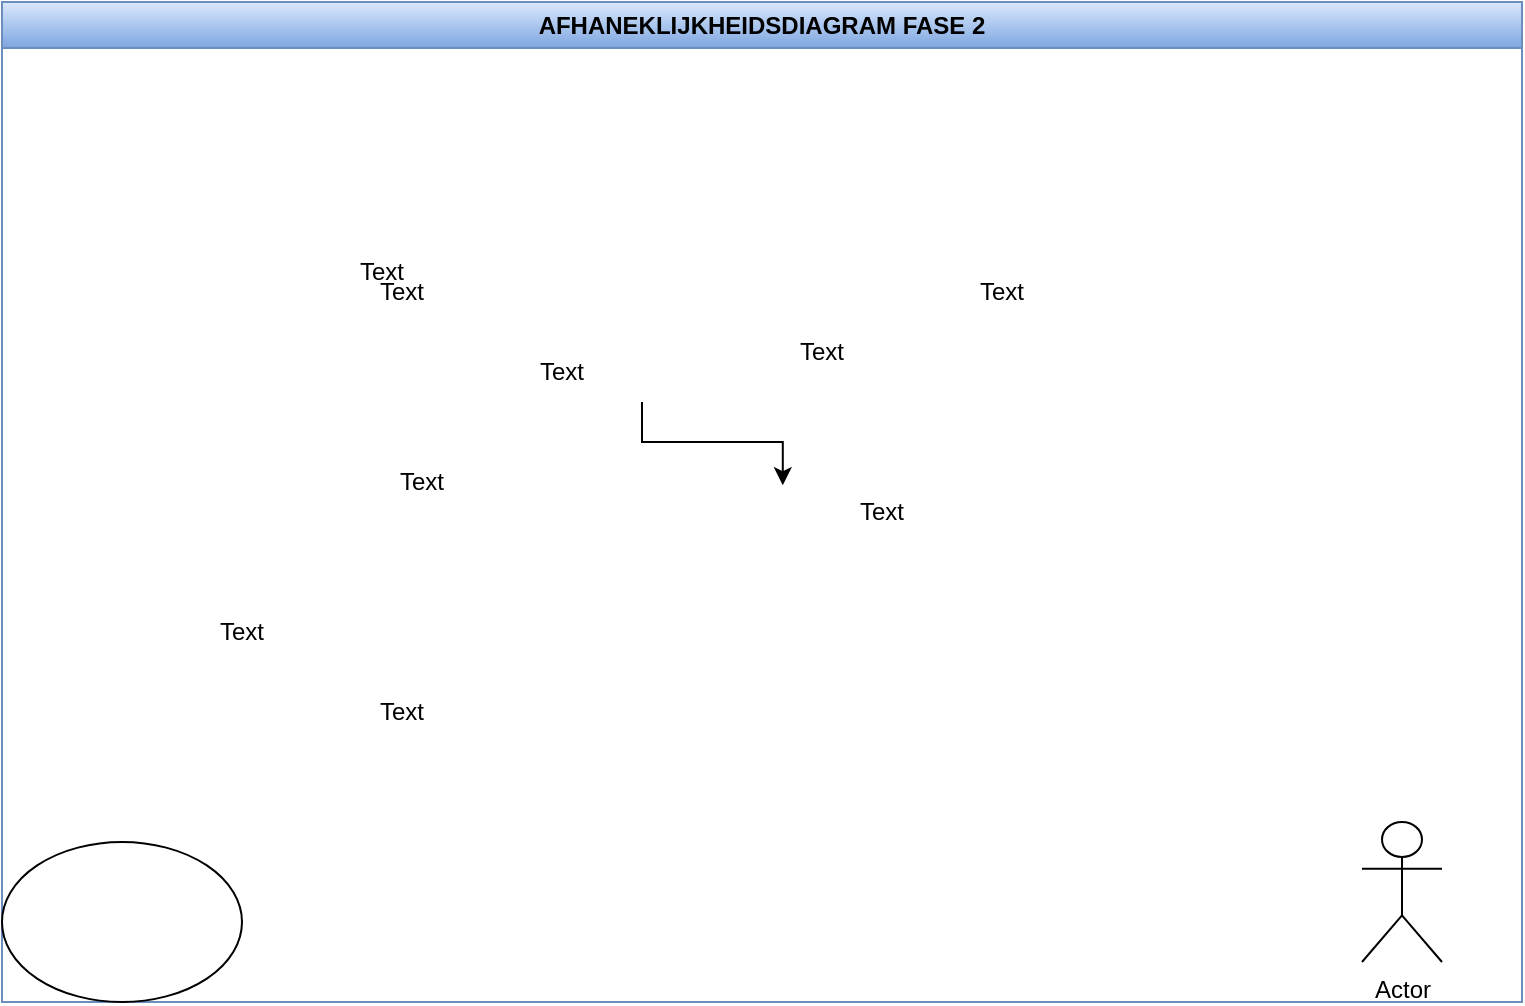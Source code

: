 <mxfile version="22.1.5" type="github" pages="2">
  <diagram name="Pagina-1" id="3VgwT4d1sN5d7LAZcnyk">
    <mxGraphModel dx="1009" dy="623" grid="1" gridSize="10" guides="1" tooltips="1" connect="1" arrows="1" fold="1" page="1" pageScale="1" pageWidth="827" pageHeight="1169" math="0" shadow="0">
      <root>
        <mxCell id="0" />
        <mxCell id="1" parent="0" />
        <mxCell id="8IUrwJQtf-y_JQxDcR_B-1" value="AFHANEKLIJKHEIDSDIAGRAM FASE 2" style="swimlane;whiteSpace=wrap;html=1;fillColor=#dae8fc;strokeColor=#6c8ebf;gradientColor=#7ea6e0;" parent="1" vertex="1">
          <mxGeometry x="40" y="70" width="760" height="500" as="geometry" />
        </mxCell>
        <mxCell id="8IUrwJQtf-y_JQxDcR_B-10" value="Text" style="text;html=1;strokeColor=none;fillColor=none;align=center;verticalAlign=middle;whiteSpace=wrap;rounded=0;" parent="8IUrwJQtf-y_JQxDcR_B-1" vertex="1">
          <mxGeometry x="420" y="130" width="160" height="30" as="geometry" />
        </mxCell>
        <mxCell id="8IUrwJQtf-y_JQxDcR_B-9" value="Text" style="text;html=1;strokeColor=none;fillColor=none;align=center;verticalAlign=middle;whiteSpace=wrap;rounded=0;" parent="8IUrwJQtf-y_JQxDcR_B-1" vertex="1">
          <mxGeometry x="360" y="240" width="160" height="30" as="geometry" />
        </mxCell>
        <mxCell id="8IUrwJQtf-y_JQxDcR_B-8" value="Text" style="text;html=1;strokeColor=none;fillColor=none;align=center;verticalAlign=middle;whiteSpace=wrap;rounded=0;" parent="8IUrwJQtf-y_JQxDcR_B-1" vertex="1">
          <mxGeometry x="120" y="340" width="160" height="30" as="geometry" />
        </mxCell>
        <mxCell id="8IUrwJQtf-y_JQxDcR_B-7" value="Text" style="text;html=1;strokeColor=none;fillColor=none;align=center;verticalAlign=middle;whiteSpace=wrap;rounded=0;" parent="8IUrwJQtf-y_JQxDcR_B-1" vertex="1">
          <mxGeometry x="200" y="170" width="160" height="30" as="geometry" />
        </mxCell>
        <mxCell id="8IUrwJQtf-y_JQxDcR_B-6" value="Text" style="text;html=1;strokeColor=none;fillColor=none;align=center;verticalAlign=middle;whiteSpace=wrap;rounded=0;" parent="8IUrwJQtf-y_JQxDcR_B-1" vertex="1">
          <mxGeometry x="40" y="300" width="160" height="30" as="geometry" />
        </mxCell>
        <mxCell id="8IUrwJQtf-y_JQxDcR_B-5" value="Text" style="text;html=1;strokeColor=none;fillColor=none;align=center;verticalAlign=middle;whiteSpace=wrap;rounded=0;" parent="8IUrwJQtf-y_JQxDcR_B-1" vertex="1">
          <mxGeometry x="330" y="160" width="160" height="30" as="geometry" />
        </mxCell>
        <mxCell id="8IUrwJQtf-y_JQxDcR_B-12" style="edgeStyle=orthogonalEdgeStyle;rounded=0;orthogonalLoop=1;jettySize=auto;html=1;exitX=0.75;exitY=1;exitDx=0;exitDy=0;entryX=0.19;entryY=0.053;entryDx=0;entryDy=0;entryPerimeter=0;" parent="8IUrwJQtf-y_JQxDcR_B-1" source="8IUrwJQtf-y_JQxDcR_B-7" target="8IUrwJQtf-y_JQxDcR_B-9" edge="1">
          <mxGeometry relative="1" as="geometry" />
        </mxCell>
        <mxCell id="8IUrwJQtf-y_JQxDcR_B-16" value="Actor" style="shape=umlActor;verticalLabelPosition=bottom;verticalAlign=top;html=1;outlineConnect=0;" parent="8IUrwJQtf-y_JQxDcR_B-1" vertex="1">
          <mxGeometry x="680" y="410" width="40" height="70" as="geometry" />
        </mxCell>
        <mxCell id="4sFO6mZaDVkemluExngx-1" value="" style="ellipse;whiteSpace=wrap;html=1;fontSize=16;" vertex="1" parent="8IUrwJQtf-y_JQxDcR_B-1">
          <mxGeometry y="420" width="120" height="80" as="geometry" />
        </mxCell>
        <mxCell id="8IUrwJQtf-y_JQxDcR_B-2" value="Text" style="text;html=1;strokeColor=none;fillColor=none;align=center;verticalAlign=middle;whiteSpace=wrap;rounded=0;" parent="1" vertex="1">
          <mxGeometry x="150" y="190" width="160" height="30" as="geometry" />
        </mxCell>
        <mxCell id="8IUrwJQtf-y_JQxDcR_B-3" value="Text" style="text;html=1;strokeColor=none;fillColor=none;align=center;verticalAlign=middle;whiteSpace=wrap;rounded=0;" parent="1" vertex="1">
          <mxGeometry x="160" y="200" width="160" height="30" as="geometry" />
        </mxCell>
        <mxCell id="8IUrwJQtf-y_JQxDcR_B-4" value="Text" style="text;html=1;strokeColor=none;fillColor=none;align=center;verticalAlign=middle;whiteSpace=wrap;rounded=0;" parent="1" vertex="1">
          <mxGeometry x="170" y="270" width="160" height="80" as="geometry" />
        </mxCell>
      </root>
    </mxGraphModel>
  </diagram>
  <diagram id="1qsficzL-adU_HedxZPo" name="Pagina-2">
    <mxGraphModel dx="1009" dy="623" grid="1" gridSize="10" guides="1" tooltips="1" connect="1" arrows="1" fold="1" page="1" pageScale="1" pageWidth="827" pageHeight="1169" math="0" shadow="0">
      <root>
        <mxCell id="0" />
        <mxCell id="1" parent="0" />
      </root>
    </mxGraphModel>
  </diagram>
</mxfile>
